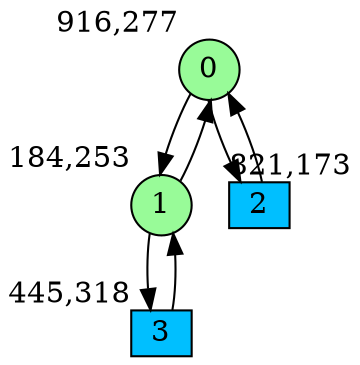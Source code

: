 digraph G {
graph [bgcolor=white]
node [shape=circle, style = filled, fillcolor=white,fixedsize=true, width=0.4, height=0.3 ]
0[xlabel="916,277", pos = "11.4375,0.640625!", fillcolor=palegreen ];
1[xlabel="184,253", pos = "0,1.01563!", fillcolor=palegreen ];
2[xlabel="821,173", pos = "9.95313,2.26563!", fillcolor=deepskyblue, shape=box ];
3[xlabel="445,318", pos = "4.07813,0!", fillcolor=deepskyblue, shape=box ];
0->1 ;
0->2 ;
1->0 ;
1->3 ;
2->0 ;
3->1 ;
}
